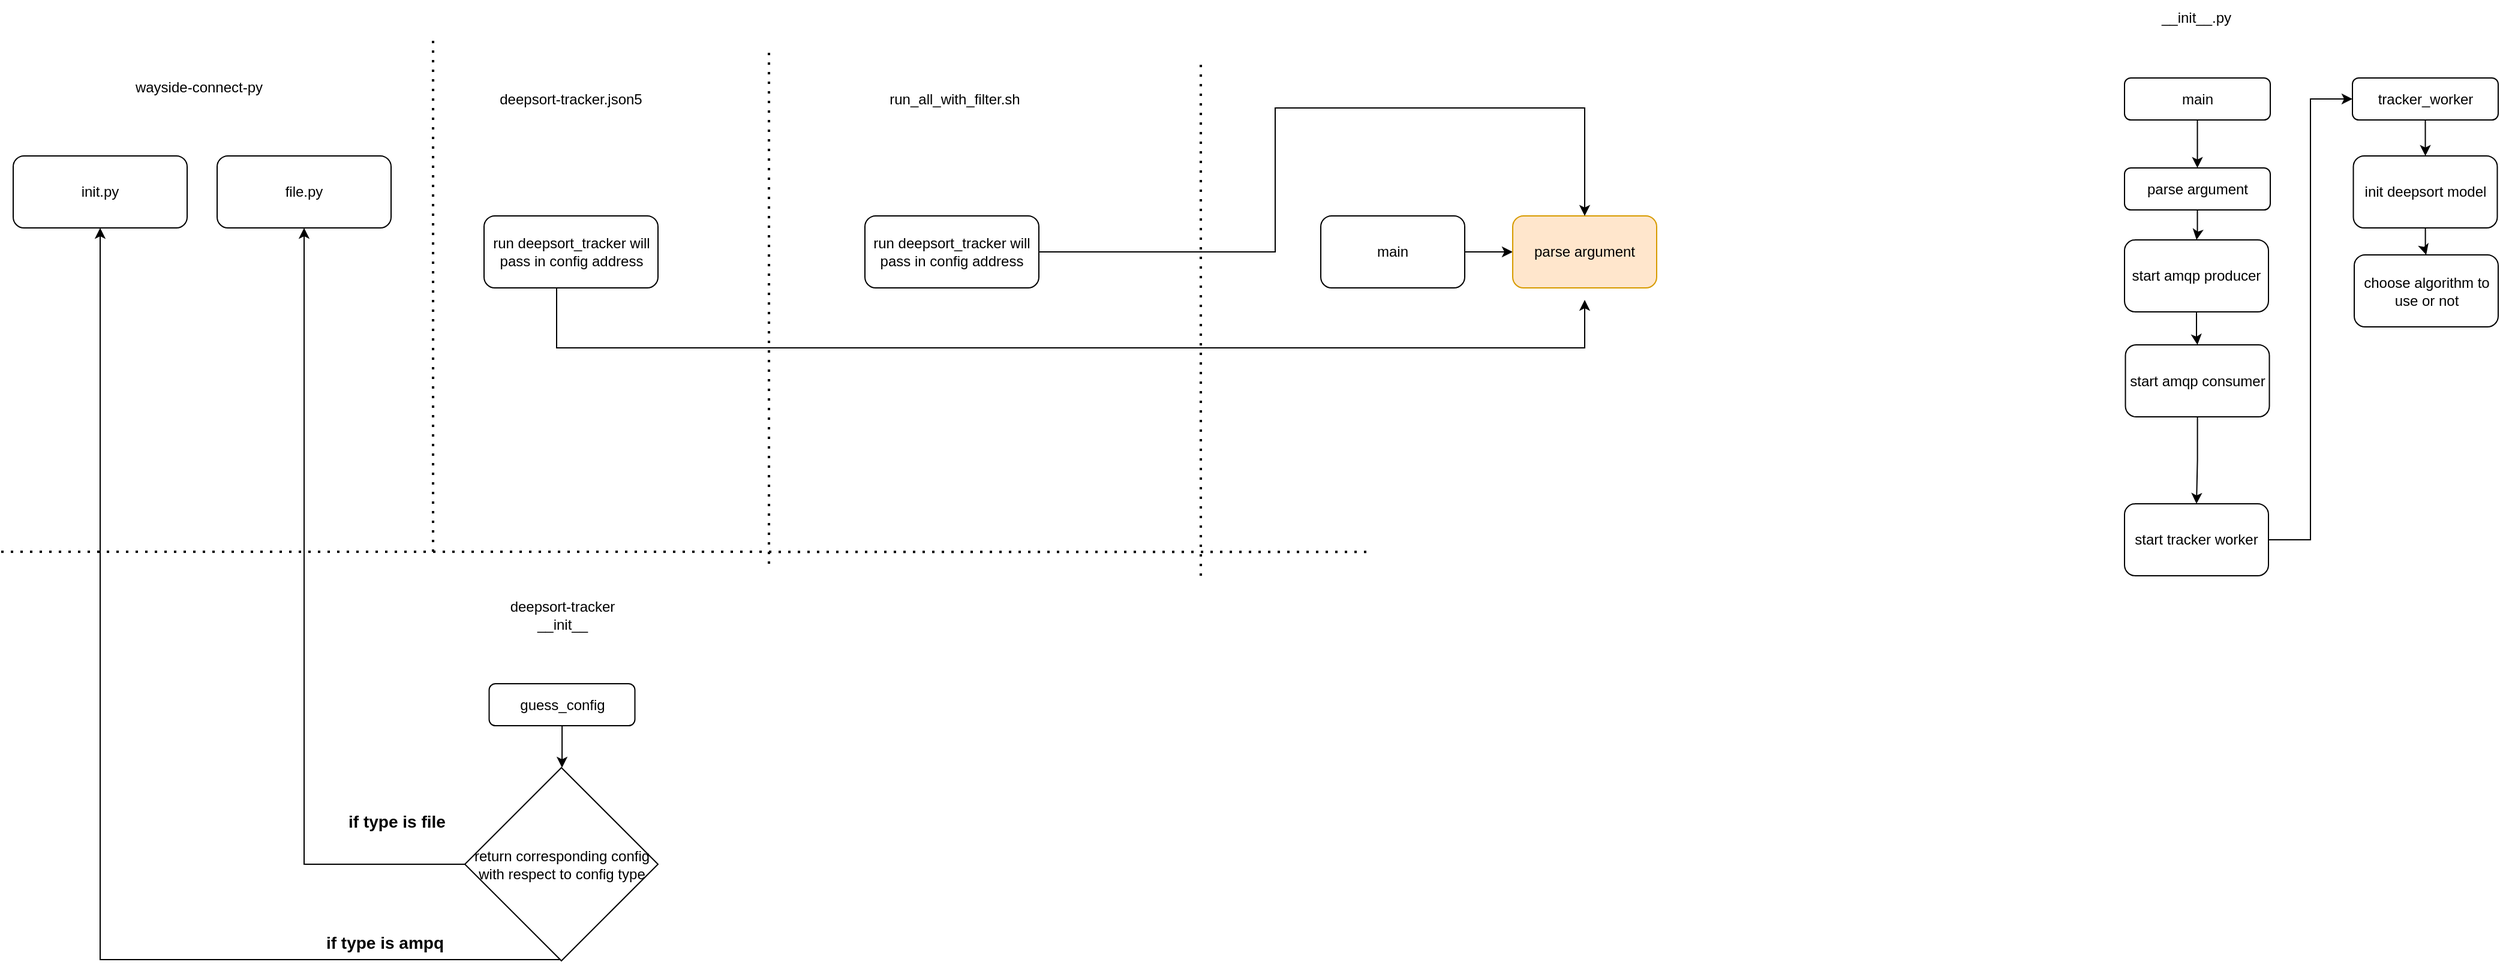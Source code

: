 <mxfile version="15.5.6" type="github" pages="2">
  <diagram id="z9VBtLRhlUXzMVaHbMtI" name="main flow">
    <mxGraphModel dx="1609" dy="1605" grid="1" gridSize="10" guides="1" tooltips="1" connect="1" arrows="1" fold="1" page="1" pageScale="1" pageWidth="827" pageHeight="1169" math="0" shadow="0">
      <root>
        <mxCell id="B_GnHp5OnjGxpJIFUtSa-0" />
        <mxCell id="B_GnHp5OnjGxpJIFUtSa-1" parent="B_GnHp5OnjGxpJIFUtSa-0" />
        <mxCell id="B_GnHp5OnjGxpJIFUtSa-12" style="edgeStyle=orthogonalEdgeStyle;rounded=0;orthogonalLoop=1;jettySize=auto;html=1;entryX=0;entryY=0.5;entryDx=0;entryDy=0;" parent="B_GnHp5OnjGxpJIFUtSa-1" source="B_GnHp5OnjGxpJIFUtSa-10" target="B_GnHp5OnjGxpJIFUtSa-11" edge="1">
          <mxGeometry relative="1" as="geometry" />
        </mxCell>
        <mxCell id="B_GnHp5OnjGxpJIFUtSa-10" value="main" style="rounded=1;whiteSpace=wrap;html=1;" parent="B_GnHp5OnjGxpJIFUtSa-1" vertex="1">
          <mxGeometry x="460" y="150" width="120" height="60" as="geometry" />
        </mxCell>
        <mxCell id="B_GnHp5OnjGxpJIFUtSa-11" value="parse argument" style="rounded=1;whiteSpace=wrap;html=1;fillColor=#ffe6cc;strokeColor=#d79b00;" parent="B_GnHp5OnjGxpJIFUtSa-1" vertex="1">
          <mxGeometry x="620" y="150" width="120" height="60" as="geometry" />
        </mxCell>
        <mxCell id="B_GnHp5OnjGxpJIFUtSa-13" value="" style="endArrow=none;dashed=1;html=1;dashPattern=1 3;strokeWidth=2;" parent="B_GnHp5OnjGxpJIFUtSa-1" edge="1">
          <mxGeometry width="50" height="50" relative="1" as="geometry">
            <mxPoint x="360" y="450" as="sourcePoint" />
            <mxPoint x="360" y="20" as="targetPoint" />
          </mxGeometry>
        </mxCell>
        <mxCell id="B_GnHp5OnjGxpJIFUtSa-14" value="run_all_with_filter.sh" style="text;html=1;strokeColor=none;fillColor=none;align=center;verticalAlign=middle;whiteSpace=wrap;rounded=0;" parent="B_GnHp5OnjGxpJIFUtSa-1" vertex="1">
          <mxGeometry x="90" y="20" width="130" height="65" as="geometry" />
        </mxCell>
        <mxCell id="B_GnHp5OnjGxpJIFUtSa-16" style="edgeStyle=orthogonalEdgeStyle;rounded=0;orthogonalLoop=1;jettySize=auto;html=1;entryX=0.5;entryY=0;entryDx=0;entryDy=0;" parent="B_GnHp5OnjGxpJIFUtSa-1" source="B_GnHp5OnjGxpJIFUtSa-15" target="B_GnHp5OnjGxpJIFUtSa-11" edge="1">
          <mxGeometry relative="1" as="geometry">
            <Array as="points">
              <mxPoint x="422" y="180" />
              <mxPoint x="422" y="60" />
              <mxPoint x="680" y="60" />
            </Array>
          </mxGeometry>
        </mxCell>
        <mxCell id="B_GnHp5OnjGxpJIFUtSa-15" value="run deepsort_tracker will pass in config address" style="rounded=1;whiteSpace=wrap;html=1;" parent="B_GnHp5OnjGxpJIFUtSa-1" vertex="1">
          <mxGeometry x="80" y="150" width="145" height="60" as="geometry" />
        </mxCell>
        <mxCell id="clqamAtOYKBJN72BR8B_-0" value="" style="endArrow=none;dashed=1;html=1;dashPattern=1 3;strokeWidth=2;" parent="B_GnHp5OnjGxpJIFUtSa-1" edge="1">
          <mxGeometry width="50" height="50" relative="1" as="geometry">
            <mxPoint y="440" as="sourcePoint" />
            <mxPoint y="10" as="targetPoint" />
          </mxGeometry>
        </mxCell>
        <mxCell id="clqamAtOYKBJN72BR8B_-1" value="deepsort-tracker.json5" style="text;html=1;strokeColor=none;fillColor=none;align=center;verticalAlign=middle;whiteSpace=wrap;rounded=0;" parent="B_GnHp5OnjGxpJIFUtSa-1" vertex="1">
          <mxGeometry x="-230" y="20" width="130" height="65" as="geometry" />
        </mxCell>
        <mxCell id="clqamAtOYKBJN72BR8B_-3" style="edgeStyle=orthogonalEdgeStyle;rounded=0;orthogonalLoop=1;jettySize=auto;html=1;" parent="B_GnHp5OnjGxpJIFUtSa-1" source="clqamAtOYKBJN72BR8B_-2" edge="1">
          <mxGeometry relative="1" as="geometry">
            <mxPoint x="680" y="220" as="targetPoint" />
            <Array as="points">
              <mxPoint x="-177" y="260" />
              <mxPoint x="680" y="260" />
            </Array>
          </mxGeometry>
        </mxCell>
        <mxCell id="clqamAtOYKBJN72BR8B_-2" value="run deepsort_tracker will pass in config address" style="rounded=1;whiteSpace=wrap;html=1;" parent="B_GnHp5OnjGxpJIFUtSa-1" vertex="1">
          <mxGeometry x="-237.5" y="150" width="145" height="60" as="geometry" />
        </mxCell>
        <mxCell id="clqamAtOYKBJN72BR8B_-4" value="" style="endArrow=none;dashed=1;html=1;dashPattern=1 3;strokeWidth=2;" parent="B_GnHp5OnjGxpJIFUtSa-1" edge="1">
          <mxGeometry width="50" height="50" relative="1" as="geometry">
            <mxPoint x="-280" y="430" as="sourcePoint" />
            <mxPoint x="-280" as="targetPoint" />
          </mxGeometry>
        </mxCell>
        <mxCell id="clqamAtOYKBJN72BR8B_-5" value="wayside-connect-py" style="text;html=1;strokeColor=none;fillColor=none;align=center;verticalAlign=middle;whiteSpace=wrap;rounded=0;" parent="B_GnHp5OnjGxpJIFUtSa-1" vertex="1">
          <mxGeometry x="-540" y="10" width="130" height="65" as="geometry" />
        </mxCell>
        <mxCell id="clqamAtOYKBJN72BR8B_-6" value="init.py" style="rounded=1;whiteSpace=wrap;html=1;" parent="B_GnHp5OnjGxpJIFUtSa-1" vertex="1">
          <mxGeometry x="-630" y="100" width="145" height="60" as="geometry" />
        </mxCell>
        <mxCell id="clqamAtOYKBJN72BR8B_-7" value="file.py" style="rounded=1;whiteSpace=wrap;html=1;" parent="B_GnHp5OnjGxpJIFUtSa-1" vertex="1">
          <mxGeometry x="-460" y="100" width="145" height="60" as="geometry" />
        </mxCell>
        <mxCell id="clqamAtOYKBJN72BR8B_-8" value="" style="endArrow=none;dashed=1;html=1;dashPattern=1 3;strokeWidth=2;" parent="B_GnHp5OnjGxpJIFUtSa-1" edge="1">
          <mxGeometry width="50" height="50" relative="1" as="geometry">
            <mxPoint x="-640" y="430" as="sourcePoint" />
            <mxPoint x="500" y="430.111" as="targetPoint" />
          </mxGeometry>
        </mxCell>
        <mxCell id="clqamAtOYKBJN72BR8B_-9" value="deepsort-tracker&lt;br&gt;__init__" style="text;html=1;strokeColor=none;fillColor=none;align=center;verticalAlign=middle;whiteSpace=wrap;rounded=0;" parent="B_GnHp5OnjGxpJIFUtSa-1" vertex="1">
          <mxGeometry x="-237.5" y="450" width="130" height="65" as="geometry" />
        </mxCell>
        <mxCell id="clqamAtOYKBJN72BR8B_-12" style="edgeStyle=orthogonalEdgeStyle;rounded=0;orthogonalLoop=1;jettySize=auto;html=1;entryX=0.5;entryY=0;entryDx=0;entryDy=0;" parent="B_GnHp5OnjGxpJIFUtSa-1" source="clqamAtOYKBJN72BR8B_-10" edge="1">
          <mxGeometry relative="1" as="geometry">
            <mxPoint x="-172.5" y="610" as="targetPoint" />
          </mxGeometry>
        </mxCell>
        <mxCell id="clqamAtOYKBJN72BR8B_-10" value="guess_config" style="rounded=1;whiteSpace=wrap;html=1;" parent="B_GnHp5OnjGxpJIFUtSa-1" vertex="1">
          <mxGeometry x="-233.25" y="540" width="121.5" height="35" as="geometry" />
        </mxCell>
        <mxCell id="clqamAtOYKBJN72BR8B_-14" style="edgeStyle=orthogonalEdgeStyle;rounded=0;orthogonalLoop=1;jettySize=auto;html=1;entryX=0.5;entryY=1;entryDx=0;entryDy=0;" parent="B_GnHp5OnjGxpJIFUtSa-1" source="clqamAtOYKBJN72BR8B_-13" target="clqamAtOYKBJN72BR8B_-7" edge="1">
          <mxGeometry relative="1" as="geometry" />
        </mxCell>
        <mxCell id="clqamAtOYKBJN72BR8B_-15" style="edgeStyle=orthogonalEdgeStyle;rounded=0;orthogonalLoop=1;jettySize=auto;html=1;entryX=0.5;entryY=1;entryDx=0;entryDy=0;" parent="B_GnHp5OnjGxpJIFUtSa-1" source="clqamAtOYKBJN72BR8B_-13" target="clqamAtOYKBJN72BR8B_-6" edge="1">
          <mxGeometry relative="1" as="geometry">
            <Array as="points">
              <mxPoint x="-557" y="770" />
            </Array>
          </mxGeometry>
        </mxCell>
        <mxCell id="clqamAtOYKBJN72BR8B_-13" value="&lt;span&gt;return corresponding config with respect to config type&lt;/span&gt;" style="rhombus;whiteSpace=wrap;html=1;" parent="B_GnHp5OnjGxpJIFUtSa-1" vertex="1">
          <mxGeometry x="-253.5" y="610" width="161" height="161" as="geometry" />
        </mxCell>
        <mxCell id="clqamAtOYKBJN72BR8B_-16" value="if type is file" style="text;html=1;strokeColor=none;fillColor=none;align=center;verticalAlign=middle;whiteSpace=wrap;rounded=0;fontSize=14;fontStyle=1" parent="B_GnHp5OnjGxpJIFUtSa-1" vertex="1">
          <mxGeometry x="-370" y="640" width="120" height="30" as="geometry" />
        </mxCell>
        <mxCell id="clqamAtOYKBJN72BR8B_-17" value="if type is ampq" style="text;html=1;strokeColor=none;fillColor=none;align=center;verticalAlign=middle;whiteSpace=wrap;rounded=0;fontSize=14;fontStyle=1" parent="B_GnHp5OnjGxpJIFUtSa-1" vertex="1">
          <mxGeometry x="-380" y="741" width="120" height="30" as="geometry" />
        </mxCell>
        <mxCell id="tfdV7x1EZ6fpZQGGo8Ja-3" value="" style="edgeStyle=orthogonalEdgeStyle;rounded=0;orthogonalLoop=1;jettySize=auto;html=1;" edge="1" parent="B_GnHp5OnjGxpJIFUtSa-1" source="tfdV7x1EZ6fpZQGGo8Ja-0" target="tfdV7x1EZ6fpZQGGo8Ja-2">
          <mxGeometry relative="1" as="geometry" />
        </mxCell>
        <mxCell id="tfdV7x1EZ6fpZQGGo8Ja-0" value="main" style="rounded=1;whiteSpace=wrap;html=1;" vertex="1" parent="B_GnHp5OnjGxpJIFUtSa-1">
          <mxGeometry x="1130" y="35" width="121.5" height="35" as="geometry" />
        </mxCell>
        <mxCell id="tfdV7x1EZ6fpZQGGo8Ja-1" value="__init__.py" style="text;html=1;strokeColor=none;fillColor=none;align=center;verticalAlign=middle;whiteSpace=wrap;rounded=0;" vertex="1" parent="B_GnHp5OnjGxpJIFUtSa-1">
          <mxGeometry x="1160" y="-30" width="60" height="30" as="geometry" />
        </mxCell>
        <mxCell id="tfdV7x1EZ6fpZQGGo8Ja-5" value="" style="edgeStyle=orthogonalEdgeStyle;rounded=0;orthogonalLoop=1;jettySize=auto;html=1;" edge="1" parent="B_GnHp5OnjGxpJIFUtSa-1" source="tfdV7x1EZ6fpZQGGo8Ja-2" target="tfdV7x1EZ6fpZQGGo8Ja-4">
          <mxGeometry relative="1" as="geometry" />
        </mxCell>
        <mxCell id="tfdV7x1EZ6fpZQGGo8Ja-2" value="parse argument" style="rounded=1;whiteSpace=wrap;html=1;" vertex="1" parent="B_GnHp5OnjGxpJIFUtSa-1">
          <mxGeometry x="1130" y="110" width="121.5" height="35" as="geometry" />
        </mxCell>
        <mxCell id="tfdV7x1EZ6fpZQGGo8Ja-7" value="" style="edgeStyle=orthogonalEdgeStyle;rounded=0;orthogonalLoop=1;jettySize=auto;html=1;" edge="1" parent="B_GnHp5OnjGxpJIFUtSa-1" source="tfdV7x1EZ6fpZQGGo8Ja-4" target="tfdV7x1EZ6fpZQGGo8Ja-6">
          <mxGeometry relative="1" as="geometry" />
        </mxCell>
        <mxCell id="tfdV7x1EZ6fpZQGGo8Ja-4" value="start amqp producer" style="whiteSpace=wrap;html=1;rounded=1;" vertex="1" parent="B_GnHp5OnjGxpJIFUtSa-1">
          <mxGeometry x="1130" y="170" width="120" height="60" as="geometry" />
        </mxCell>
        <mxCell id="tfdV7x1EZ6fpZQGGo8Ja-10" value="" style="edgeStyle=orthogonalEdgeStyle;rounded=0;orthogonalLoop=1;jettySize=auto;html=1;" edge="1" parent="B_GnHp5OnjGxpJIFUtSa-1" source="tfdV7x1EZ6fpZQGGo8Ja-6" target="tfdV7x1EZ6fpZQGGo8Ja-9">
          <mxGeometry relative="1" as="geometry" />
        </mxCell>
        <mxCell id="tfdV7x1EZ6fpZQGGo8Ja-6" value="start amqp consumer" style="whiteSpace=wrap;html=1;rounded=1;" vertex="1" parent="B_GnHp5OnjGxpJIFUtSa-1">
          <mxGeometry x="1130.75" y="257.5" width="120" height="60" as="geometry" />
        </mxCell>
        <mxCell id="tfdV7x1EZ6fpZQGGo8Ja-13" value="" style="edgeStyle=orthogonalEdgeStyle;rounded=0;orthogonalLoop=1;jettySize=auto;html=1;" edge="1" parent="B_GnHp5OnjGxpJIFUtSa-1" source="tfdV7x1EZ6fpZQGGo8Ja-8" target="tfdV7x1EZ6fpZQGGo8Ja-12">
          <mxGeometry relative="1" as="geometry" />
        </mxCell>
        <mxCell id="tfdV7x1EZ6fpZQGGo8Ja-8" value="tracker_worker" style="rounded=1;whiteSpace=wrap;html=1;" vertex="1" parent="B_GnHp5OnjGxpJIFUtSa-1">
          <mxGeometry x="1320" y="35" width="121.5" height="35" as="geometry" />
        </mxCell>
        <mxCell id="tfdV7x1EZ6fpZQGGo8Ja-11" style="edgeStyle=orthogonalEdgeStyle;rounded=0;orthogonalLoop=1;jettySize=auto;html=1;entryX=0;entryY=0.5;entryDx=0;entryDy=0;" edge="1" parent="B_GnHp5OnjGxpJIFUtSa-1" source="tfdV7x1EZ6fpZQGGo8Ja-9" target="tfdV7x1EZ6fpZQGGo8Ja-8">
          <mxGeometry relative="1" as="geometry" />
        </mxCell>
        <mxCell id="tfdV7x1EZ6fpZQGGo8Ja-9" value="start tracker worker" style="whiteSpace=wrap;html=1;rounded=1;" vertex="1" parent="B_GnHp5OnjGxpJIFUtSa-1">
          <mxGeometry x="1130" y="390" width="120" height="60" as="geometry" />
        </mxCell>
        <mxCell id="tfdV7x1EZ6fpZQGGo8Ja-15" value="" style="edgeStyle=orthogonalEdgeStyle;rounded=0;orthogonalLoop=1;jettySize=auto;html=1;" edge="1" parent="B_GnHp5OnjGxpJIFUtSa-1" source="tfdV7x1EZ6fpZQGGo8Ja-12" target="tfdV7x1EZ6fpZQGGo8Ja-14">
          <mxGeometry relative="1" as="geometry" />
        </mxCell>
        <mxCell id="tfdV7x1EZ6fpZQGGo8Ja-12" value="init deepsort model" style="whiteSpace=wrap;html=1;rounded=1;" vertex="1" parent="B_GnHp5OnjGxpJIFUtSa-1">
          <mxGeometry x="1320.75" y="100" width="120" height="60" as="geometry" />
        </mxCell>
        <mxCell id="tfdV7x1EZ6fpZQGGo8Ja-14" value="choose algorithm to use or not" style="whiteSpace=wrap;html=1;rounded=1;" vertex="1" parent="B_GnHp5OnjGxpJIFUtSa-1">
          <mxGeometry x="1321.5" y="182.5" width="120" height="60" as="geometry" />
        </mxCell>
      </root>
    </mxGraphModel>
  </diagram>
  <diagram id="z7T73s2i-OFT3F3iAoDb" name="Page-1">
    <mxGraphModel dx="1955" dy="1090" grid="1" gridSize="10" guides="1" tooltips="1" connect="1" arrows="1" fold="1" page="1" pageScale="1" pageWidth="827" pageHeight="1169" math="0" shadow="0">
      <root>
        <mxCell id="0" />
        <mxCell id="1" parent="0" />
        <mxCell id="UH2d_EVZu4zvosDESQFh-3" value="" style="edgeStyle=orthogonalEdgeStyle;rounded=0;orthogonalLoop=1;jettySize=auto;html=1;" parent="1" source="UH2d_EVZu4zvosDESQFh-1" target="UH2d_EVZu4zvosDESQFh-2" edge="1">
          <mxGeometry relative="1" as="geometry" />
        </mxCell>
        <mxCell id="UH2d_EVZu4zvosDESQFh-1" value="run tracker for each image frame" style="rounded=1;whiteSpace=wrap;html=1;" parent="1" vertex="1">
          <mxGeometry x="70" y="100" width="120" height="60" as="geometry" />
        </mxCell>
        <mxCell id="UH2d_EVZu4zvosDESQFh-5" value="" style="edgeStyle=orthogonalEdgeStyle;rounded=0;orthogonalLoop=1;jettySize=auto;html=1;" parent="1" source="UH2d_EVZu4zvosDESQFh-2" target="UH2d_EVZu4zvosDESQFh-4" edge="1">
          <mxGeometry relative="1" as="geometry" />
        </mxCell>
        <mxCell id="UH2d_EVZu4zvosDESQFh-39" value="" style="edgeStyle=orthogonalEdgeStyle;rounded=0;orthogonalLoop=1;jettySize=auto;html=1;" parent="1" source="UH2d_EVZu4zvosDESQFh-2" target="UH2d_EVZu4zvosDESQFh-38" edge="1">
          <mxGeometry relative="1" as="geometry" />
        </mxCell>
        <mxCell id="UH2d_EVZu4zvosDESQFh-2" value="construct image frames" style="whiteSpace=wrap;html=1;rounded=1;" parent="1" vertex="1">
          <mxGeometry x="70" y="240" width="120" height="60" as="geometry" />
        </mxCell>
        <mxCell id="UH2d_EVZu4zvosDESQFh-9" value="" style="edgeStyle=orthogonalEdgeStyle;rounded=0;orthogonalLoop=1;jettySize=auto;html=1;" parent="1" source="UH2d_EVZu4zvosDESQFh-4" target="UH2d_EVZu4zvosDESQFh-8" edge="1">
          <mxGeometry relative="1" as="geometry" />
        </mxCell>
        <mxCell id="UH2d_EVZu4zvosDESQFh-4" value="output_image_frame&lt;br&gt;//init&amp;nbsp;" style="whiteSpace=wrap;html=1;rounded=1;" parent="1" vertex="1">
          <mxGeometry x="70" y="380" width="120" height="60" as="geometry" />
        </mxCell>
        <mxCell id="UH2d_EVZu4zvosDESQFh-7" value="878 - 1222 更改continue" style="shape=parallelogram;perimeter=parallelogramPerimeter;whiteSpace=wrap;html=1;fixedSize=1;" parent="1" vertex="1">
          <mxGeometry x="530" y="150" width="120" height="60" as="geometry" />
        </mxCell>
        <mxCell id="UH2d_EVZu4zvosDESQFh-8" value="Update track_id alias&lt;br&gt;//update output_image_frame&lt;br&gt;" style="whiteSpace=wrap;html=1;rounded=1;" parent="1" vertex="1">
          <mxGeometry x="70" y="520" width="120" height="60" as="geometry" />
        </mxCell>
        <mxCell id="UH2d_EVZu4zvosDESQFh-23" style="edgeStyle=orthogonalEdgeStyle;rounded=0;orthogonalLoop=1;jettySize=auto;html=1;entryX=0.5;entryY=0;entryDx=0;entryDy=0;" parent="1" source="UH2d_EVZu4zvosDESQFh-10" target="UH2d_EVZu4zvosDESQFh-14" edge="1">
          <mxGeometry relative="1" as="geometry" />
        </mxCell>
        <mxCell id="UH2d_EVZu4zvosDESQFh-10" value="input_image_frame&lt;br&gt;//line 747, data input&amp;nbsp;" style="shape=parallelogram;perimeter=parallelogramPerimeter;whiteSpace=wrap;html=1;fixedSize=1;" parent="1" vertex="1">
          <mxGeometry x="668" y="350" width="164" height="82" as="geometry" />
        </mxCell>
        <mxCell id="UH2d_EVZu4zvosDESQFh-11" value="object type is defined in &quot;tracker.proto&quot; and &quot;sensor fuse.proto&quot;" style="shape=parallelogram;perimeter=parallelogramPerimeter;whiteSpace=wrap;html=1;fixedSize=1;" parent="1" vertex="1">
          <mxGeometry x="1040" y="374" width="170" height="60" as="geometry" />
        </mxCell>
        <mxCell id="UH2d_EVZu4zvosDESQFh-12" value="record if object is in input object line 971" style="shape=parallelogram;perimeter=parallelogramPerimeter;whiteSpace=wrap;html=1;fixedSize=1;" parent="1" vertex="1">
          <mxGeometry x="400" y="460" width="120" height="60" as="geometry" />
        </mxCell>
        <mxCell id="UH2d_EVZu4zvosDESQFh-16" style="edgeStyle=orthogonalEdgeStyle;rounded=0;orthogonalLoop=1;jettySize=auto;html=1;exitX=0.5;exitY=1;exitDx=0;exitDy=0;entryX=0.5;entryY=0;entryDx=0;entryDy=0;" parent="1" source="UH2d_EVZu4zvosDESQFh-14" target="UH2d_EVZu4zvosDESQFh-15" edge="1">
          <mxGeometry relative="1" as="geometry" />
        </mxCell>
        <mxCell id="UH2d_EVZu4zvosDESQFh-24" style="edgeStyle=orthogonalEdgeStyle;rounded=0;orthogonalLoop=1;jettySize=auto;html=1;entryX=0.5;entryY=0;entryDx=0;entryDy=0;" parent="1" source="UH2d_EVZu4zvosDESQFh-14" target="UH2d_EVZu4zvosDESQFh-28" edge="1">
          <mxGeometry relative="1" as="geometry" />
        </mxCell>
        <mxCell id="UH2d_EVZu4zvosDESQFh-14" value="&lt;span&gt;check if input objs is in output ID list&lt;/span&gt;" style="rhombus;whiteSpace=wrap;html=1;" parent="1" vertex="1">
          <mxGeometry x="710" y="470" width="80" height="80" as="geometry" />
        </mxCell>
        <mxCell id="UH2d_EVZu4zvosDESQFh-15" value="pass" style="shape=parallelogram;perimeter=parallelogramPerimeter;whiteSpace=wrap;html=1;fixedSize=1;" parent="1" vertex="1">
          <mxGeometry x="770" y="600" width="120" height="60" as="geometry" />
        </mxCell>
        <mxCell id="UH2d_EVZu4zvosDESQFh-17" value="yes" style="text;html=1;strokeColor=none;fillColor=none;align=center;verticalAlign=middle;whiteSpace=wrap;rounded=0;" parent="1" vertex="1">
          <mxGeometry x="780" y="550" width="40" height="20" as="geometry" />
        </mxCell>
        <mxCell id="UH2d_EVZu4zvosDESQFh-18" value="add objs to output list&lt;br&gt;{&lt;br&gt;fill in all require element&lt;br&gt;}" style="shape=parallelogram;perimeter=parallelogramPerimeter;whiteSpace=wrap;html=1;fixedSize=1;" parent="1" vertex="1">
          <mxGeometry x="580" y="720" width="140" height="70" as="geometry" />
        </mxCell>
        <mxCell id="UH2d_EVZu4zvosDESQFh-21" value="set &quot;if seen this object or not list &quot;&lt;br&gt;//to record if object is in output msg" style="shape=parallelogram;perimeter=parallelogramPerimeter;whiteSpace=wrap;html=1;fixedSize=1;fillColor=#ffe6cc;strokeColor=#d79b00;" parent="1" vertex="1">
          <mxGeometry x="410" y="380" width="120" height="60" as="geometry" />
        </mxCell>
        <mxCell id="UH2d_EVZu4zvosDESQFh-22" value="set &quot;if seen this object or not list &quot;&lt;br&gt;//to record if object is in out put msg" style="shape=parallelogram;perimeter=parallelogramPerimeter;whiteSpace=wrap;html=1;fixedSize=1;" parent="1" vertex="1">
          <mxGeometry x="70" y="680" width="120" height="60" as="geometry" />
        </mxCell>
        <mxCell id="UH2d_EVZu4zvosDESQFh-25" value="no&lt;br&gt;" style="text;html=1;strokeColor=none;fillColor=none;align=center;verticalAlign=middle;whiteSpace=wrap;rounded=0;" parent="1" vertex="1">
          <mxGeometry x="670" y="555" width="40" height="20" as="geometry" />
        </mxCell>
        <mxCell id="UH2d_EVZu4zvosDESQFh-32" style="edgeStyle=orthogonalEdgeStyle;rounded=0;orthogonalLoop=1;jettySize=auto;html=1;" parent="1" source="UH2d_EVZu4zvosDESQFh-28" target="UH2d_EVZu4zvosDESQFh-18" edge="1">
          <mxGeometry relative="1" as="geometry" />
        </mxCell>
        <mxCell id="UH2d_EVZu4zvosDESQFh-28" value="record it &quot;ci&quot; (it is in which image -&amp;gt; which object)" style="whiteSpace=wrap;html=1;" parent="1" vertex="1">
          <mxGeometry x="590" y="620" width="120" height="60" as="geometry" />
        </mxCell>
        <mxCell id="UH2d_EVZu4zvosDESQFh-33" value="todo steps" style="text;html=1;strokeColor=none;fillColor=none;align=center;verticalAlign=middle;whiteSpace=wrap;rounded=0;" parent="1" vertex="1">
          <mxGeometry x="440" y="340" width="70" height="20" as="geometry" />
        </mxCell>
        <mxCell id="UH2d_EVZu4zvosDESQFh-34" value="to iterate output objects, to see if there is any lost&amp;nbsp;" style="shape=parallelogram;perimeter=parallelogramPerimeter;whiteSpace=wrap;html=1;fixedSize=1;" parent="1" vertex="1">
          <mxGeometry x="380" y="540" width="140" height="70" as="geometry" />
        </mxCell>
        <mxCell id="UH2d_EVZu4zvosDESQFh-35" value="add lost object with require data fill in" style="shape=parallelogram;perimeter=parallelogramPerimeter;whiteSpace=wrap;html=1;fixedSize=1;" parent="1" vertex="1">
          <mxGeometry x="370" y="620" width="140" height="70" as="geometry" />
        </mxCell>
        <mxCell id="UH2d_EVZu4zvosDESQFh-36" value="things to notice&amp;nbsp;" style="text;html=1;strokeColor=none;fillColor=none;align=center;verticalAlign=middle;whiteSpace=wrap;rounded=0;" parent="1" vertex="1">
          <mxGeometry x="1080" y="344" width="90" height="20" as="geometry" />
        </mxCell>
        <mxCell id="UH2d_EVZu4zvosDESQFh-37" value="set &quot;#yc &quot; as my&amp;nbsp;annotation start" style="shape=parallelogram;perimeter=parallelogramPerimeter;whiteSpace=wrap;html=1;fixedSize=1;" parent="1" vertex="1">
          <mxGeometry x="1040" y="450" width="170" height="60" as="geometry" />
        </mxCell>
        <mxCell id="UH2d_EVZu4zvosDESQFh-41" value="" style="edgeStyle=orthogonalEdgeStyle;rounded=0;orthogonalLoop=1;jettySize=auto;html=1;" parent="1" source="UH2d_EVZu4zvosDESQFh-38" target="UH2d_EVZu4zvosDESQFh-40" edge="1">
          <mxGeometry relative="1" as="geometry" />
        </mxCell>
        <mxCell id="UH2d_EVZu4zvosDESQFh-38" value="iterate every images" style="whiteSpace=wrap;html=1;rounded=1;" parent="1" vertex="1">
          <mxGeometry x="220" y="240" width="120" height="60" as="geometry" />
        </mxCell>
        <mxCell id="UH2d_EVZu4zvosDESQFh-40" value="iterate every track" style="whiteSpace=wrap;html=1;rounded=1;" parent="1" vertex="1">
          <mxGeometry x="220" y="320" width="120" height="60" as="geometry" />
        </mxCell>
        <mxCell id="UH2d_EVZu4zvosDESQFh-42" value="&quot;ci&quot; data is every images have 0~5" style="shape=parallelogram;perimeter=parallelogramPerimeter;whiteSpace=wrap;html=1;fixedSize=1;" parent="1" vertex="1">
          <mxGeometry x="1040" y="530" width="170" height="60" as="geometry" />
        </mxCell>
        <mxCell id="UH2d_EVZu4zvosDESQFh-43" value="set &quot;#yh &quot; as 羿宏 annotation start" style="shape=parallelogram;perimeter=parallelogramPerimeter;whiteSpace=wrap;html=1;fixedSize=1;" parent="1" vertex="1">
          <mxGeometry x="1040" y="600" width="170" height="60" as="geometry" />
        </mxCell>
        <mxCell id="UH2d_EVZu4zvosDESQFh-44" value="data structure is image -&amp;gt; objects(only get which that included cluster ID inside)" style="shape=parallelogram;perimeter=parallelogramPerimeter;whiteSpace=wrap;html=1;fixedSize=1;" parent="1" vertex="1">
          <mxGeometry x="1040" y="680" width="170" height="60" as="geometry" />
        </mxCell>
        <mxCell id="UH2d_EVZu4zvosDESQFh-47" value="Question&amp;nbsp;&lt;br&gt;1. Do I still need to edit the continue?" style="shape=parallelogram;perimeter=parallelogramPerimeter;whiteSpace=wrap;html=1;fixedSize=1;" parent="1" vertex="1">
          <mxGeometry x="50" y="887" width="216" height="108" as="geometry" />
        </mxCell>
        <mxCell id="g4VdtKFu66ETdVkpfVfH-1" value="Question&amp;nbsp;&lt;br&gt;1. From line 905, the for loop is not in the order of &quot;object&quot;, then how can I track which object have ever been seem" style="shape=parallelogram;perimeter=parallelogramPerimeter;whiteSpace=wrap;html=1;fixedSize=1;" parent="1" vertex="1">
          <mxGeometry x="40" y="1020" width="216" height="108" as="geometry" />
        </mxCell>
      </root>
    </mxGraphModel>
  </diagram>
</mxfile>
